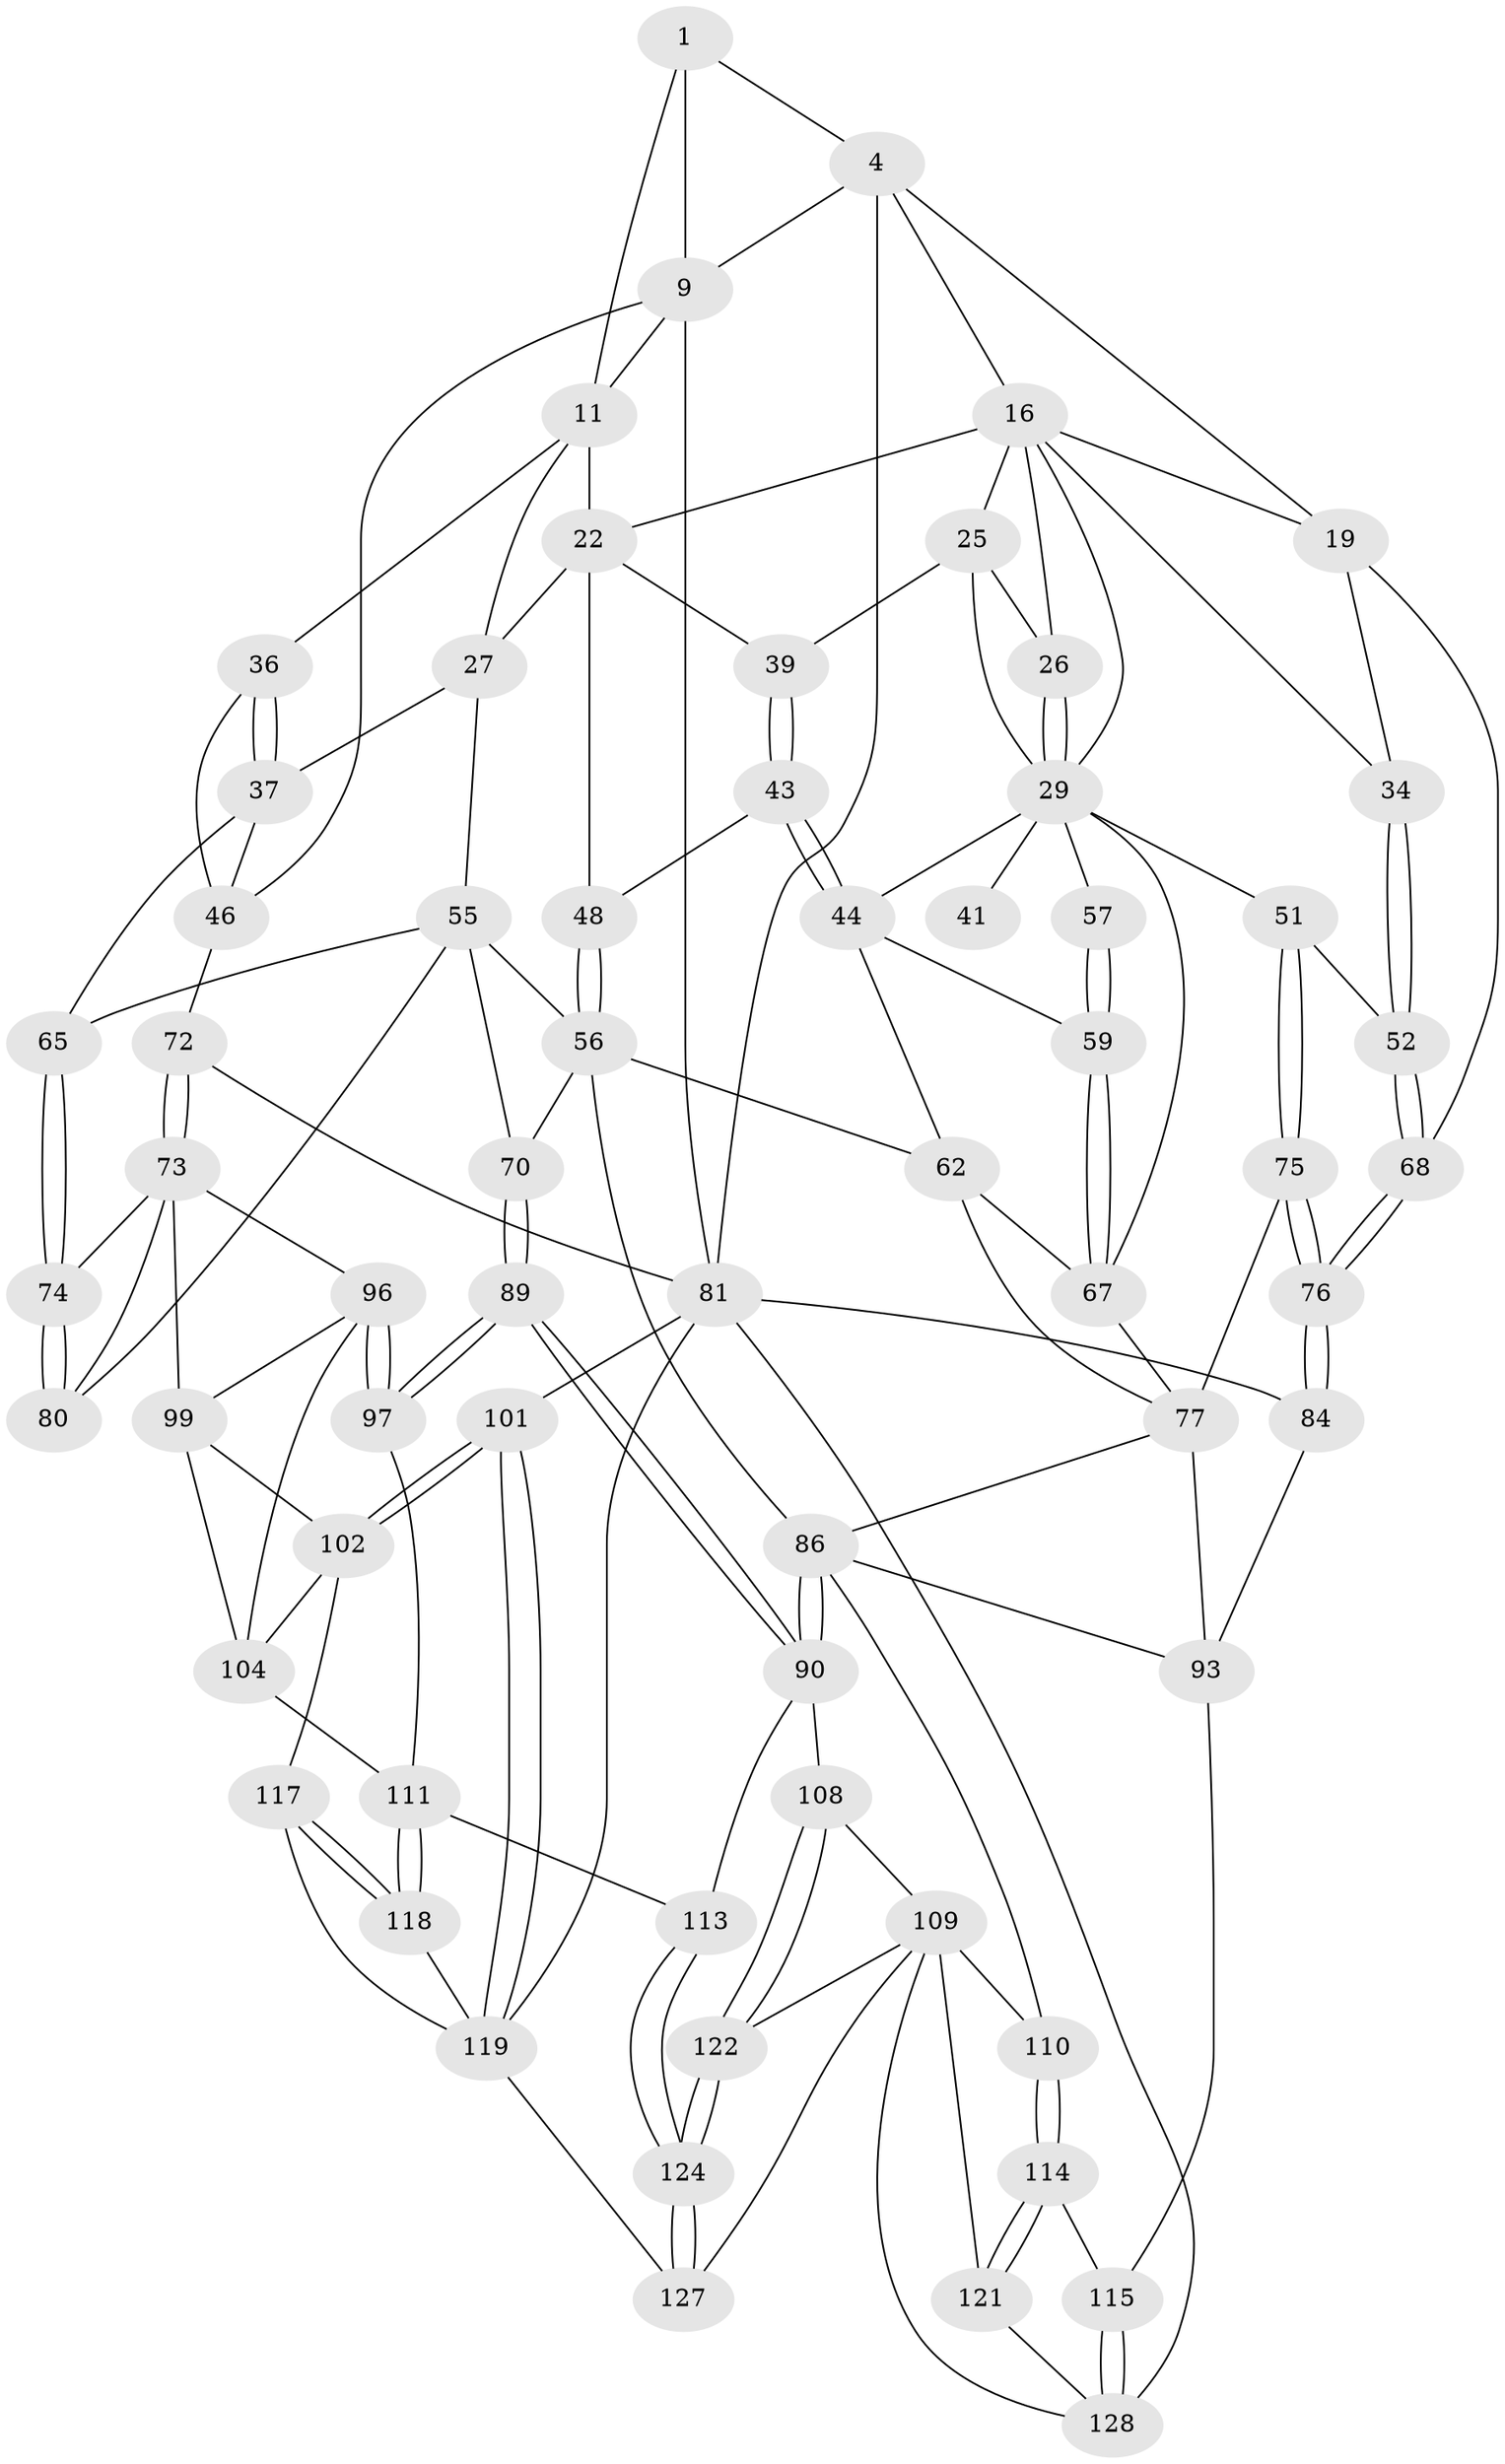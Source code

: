 // original degree distribution, {3: 0.023076923076923078, 4: 0.25384615384615383, 5: 0.46923076923076923, 6: 0.25384615384615383}
// Generated by graph-tools (version 1.1) at 2025/16/03/09/25 04:16:45]
// undirected, 65 vertices, 154 edges
graph export_dot {
graph [start="1"]
  node [color=gray90,style=filled];
  1 [pos="+0.4882593198029709+0.04380430545348903",super="+7+2"];
  4 [pos="+0.2835159841973491+0",super="+10+5"];
  9 [pos="+1+0",super="+15"];
  11 [pos="+0.65765467014355+0.09627110071979128",super="+13+12"];
  16 [pos="+0.28812551344622717+0.014032716761593707",super="+17+21"];
  19 [pos="+0.07283808978743299+0.15808231579933493",super="+20+35"];
  22 [pos="+0.636841007737506+0.12514289311625995",super="+28+23"];
  25 [pos="+0.36658912335434585+0.18373420331013837",super="+32"];
  26 [pos="+0.2985452274494488+0.12398254954290182"];
  27 [pos="+0.6996716929531293+0.3031478532897864",super="+38"];
  29 [pos="+0.2927183703514482+0.24197852830605612",super="+33+30"];
  34 [pos="+0.1362359330728771+0.3309070329155294"];
  36 [pos="+0.8293150581582076+0.22765002021057487",super="+45"];
  37 [pos="+0.7182185695539303+0.3293689628679132",super="+53"];
  39 [pos="+0.4796073419130799+0.24908072303062787"];
  41 [pos="+0.3268522929856793+0.3440675283683661"];
  43 [pos="+0.485857369251892+0.2673784634192215"];
  44 [pos="+0.38283974617221195+0.35174495117623883",super="+58"];
  46 [pos="+1+0.2828695546792567",super="+47"];
  48 [pos="+0.5305938297394148+0.30332094261743725"];
  51 [pos="+0.16309668506709582+0.39756839293913887"];
  52 [pos="+0.14526547010961452+0.3689129933864919"];
  55 [pos="+0.7010700280100478+0.37425497288267706",super="+66"];
  56 [pos="+0.5505148782203374+0.3839235038797066",super="+60"];
  57 [pos="+0.32406717912862654+0.34699334454550385"];
  59 [pos="+0.28423625912077516+0.4057781494880555"];
  62 [pos="+0.4367872202338837+0.478763060544994",super="+63"];
  65 [pos="+0.8410207440478354+0.44170028243079207"];
  67 [pos="+0.22483838434780887+0.4516591631573271",super="+71"];
  68 [pos="+0+0.44309578569967034"];
  70 [pos="+0.6021069052432514+0.5493910337726322"];
  72 [pos="+1+0.46185175186908567",super="+83"];
  73 [pos="+0.9786012647576581+0.5030408842058697",super="+91"];
  74 [pos="+0.9413751147794265+0.4993729598679617"];
  75 [pos="+0.045365999060742235+0.5191946232663992"];
  76 [pos="+0+0.5188797145546745"];
  77 [pos="+0.23025646527050772+0.48426327713827355",super="+78+79"];
  80 [pos="+0.7869063079227003+0.6019358421331729"];
  81 [pos="+1+1",super="+85+82"];
  84 [pos="+0+0.7338907929174682"];
  86 [pos="+0.4354743186090671+0.5449312708012257",super="+87"];
  89 [pos="+0.5819847948235842+0.7112715915200577"];
  90 [pos="+0.5154626603166188+0.6857058968147939",super="+106"];
  93 [pos="+0.14736243129048684+0.6655907875923432",super="+94"];
  96 [pos="+0.787463497992771+0.6204128297836409",super="+100"];
  97 [pos="+0.608713135705686+0.7665322055336729"];
  99 [pos="+0.8919389744772412+0.7028456328144027",super="+103"];
  101 [pos="+1+0.870049438999138"];
  102 [pos="+0.9656241966714296+0.7881522925661628",super="+116"];
  104 [pos="+0.836352040508361+0.763321475931933",super="+105"];
  108 [pos="+0.33003565381605904+0.826066213503237"];
  109 [pos="+0.23448441847967347+0.8187108912228805",super="+120"];
  110 [pos="+0.22195645734891692+0.8119505918939219"];
  111 [pos="+0.6851977525314268+0.8084285774215831",super="+112"];
  113 [pos="+0.5212802371649128+0.8913026083718777"];
  114 [pos="+0.10270106591425847+0.879667524867207"];
  115 [pos="+0.09985143880083737+0.8795179487128849"];
  117 [pos="+0.8492607695696253+0.8004931175152852"];
  118 [pos="+0.7725725507739202+0.8979101137460441"];
  119 [pos="+0.9205785165707728+0.8586949036305538",super="+125"];
  121 [pos="+0.17792319372226117+0.9529837644030356"];
  122 [pos="+0.3893241434572567+0.8851535148539719"];
  124 [pos="+0.5016252077212192+0.9277961272253927"];
  127 [pos="+0.5261934535192605+1"];
  128 [pos="+0+1",super="+129"];
  1 -- 11 [weight=2];
  1 -- 4 [weight=2];
  1 -- 9;
  4 -- 9;
  4 -- 16 [weight=2];
  4 -- 81;
  4 -- 19;
  9 -- 81;
  9 -- 11;
  9 -- 46;
  11 -- 27;
  11 -- 36;
  11 -- 22;
  16 -- 34;
  16 -- 19;
  16 -- 26;
  16 -- 25;
  16 -- 22;
  16 -- 29;
  19 -- 68;
  19 -- 34;
  22 -- 48;
  22 -- 27;
  22 -- 39;
  25 -- 26;
  25 -- 39;
  25 -- 29;
  26 -- 29;
  26 -- 29;
  27 -- 37;
  27 -- 55;
  29 -- 44;
  29 -- 41 [weight=2];
  29 -- 51;
  29 -- 67;
  29 -- 57;
  34 -- 52;
  34 -- 52;
  36 -- 37 [weight=2];
  36 -- 37;
  36 -- 46;
  37 -- 65;
  37 -- 46;
  39 -- 43;
  39 -- 43;
  43 -- 44;
  43 -- 44;
  43 -- 48;
  44 -- 59;
  44 -- 62;
  46 -- 72;
  48 -- 56;
  48 -- 56;
  51 -- 52;
  51 -- 75;
  51 -- 75;
  52 -- 68;
  52 -- 68;
  55 -- 56;
  55 -- 80;
  55 -- 65;
  55 -- 70;
  56 -- 86;
  56 -- 62;
  56 -- 70;
  57 -- 59;
  57 -- 59;
  59 -- 67;
  59 -- 67;
  62 -- 77;
  62 -- 67;
  65 -- 74;
  65 -- 74;
  67 -- 77;
  68 -- 76;
  68 -- 76;
  70 -- 89;
  70 -- 89;
  72 -- 73 [weight=2];
  72 -- 73;
  72 -- 81;
  73 -- 74;
  73 -- 80;
  73 -- 96;
  73 -- 99;
  74 -- 80;
  74 -- 80;
  75 -- 76;
  75 -- 76;
  75 -- 77;
  76 -- 84;
  76 -- 84;
  77 -- 93;
  77 -- 86;
  81 -- 128;
  81 -- 84;
  81 -- 119;
  81 -- 101;
  84 -- 93;
  86 -- 90 [weight=2];
  86 -- 90;
  86 -- 93;
  86 -- 110;
  89 -- 90;
  89 -- 90;
  89 -- 97;
  89 -- 97;
  90 -- 113;
  90 -- 108;
  93 -- 115;
  96 -- 97;
  96 -- 97;
  96 -- 99;
  96 -- 104;
  97 -- 111;
  99 -- 104;
  99 -- 102;
  101 -- 102;
  101 -- 102;
  101 -- 119;
  101 -- 119;
  102 -- 104;
  102 -- 117;
  104 -- 111;
  108 -- 109;
  108 -- 122;
  108 -- 122;
  109 -- 110;
  109 -- 121;
  109 -- 122;
  109 -- 127;
  109 -- 128;
  110 -- 114;
  110 -- 114;
  111 -- 118;
  111 -- 118;
  111 -- 113;
  113 -- 124;
  113 -- 124;
  114 -- 115;
  114 -- 121;
  114 -- 121;
  115 -- 128;
  115 -- 128;
  117 -- 118;
  117 -- 118;
  117 -- 119;
  118 -- 119;
  119 -- 127;
  121 -- 128;
  122 -- 124;
  122 -- 124;
  124 -- 127;
  124 -- 127;
}
